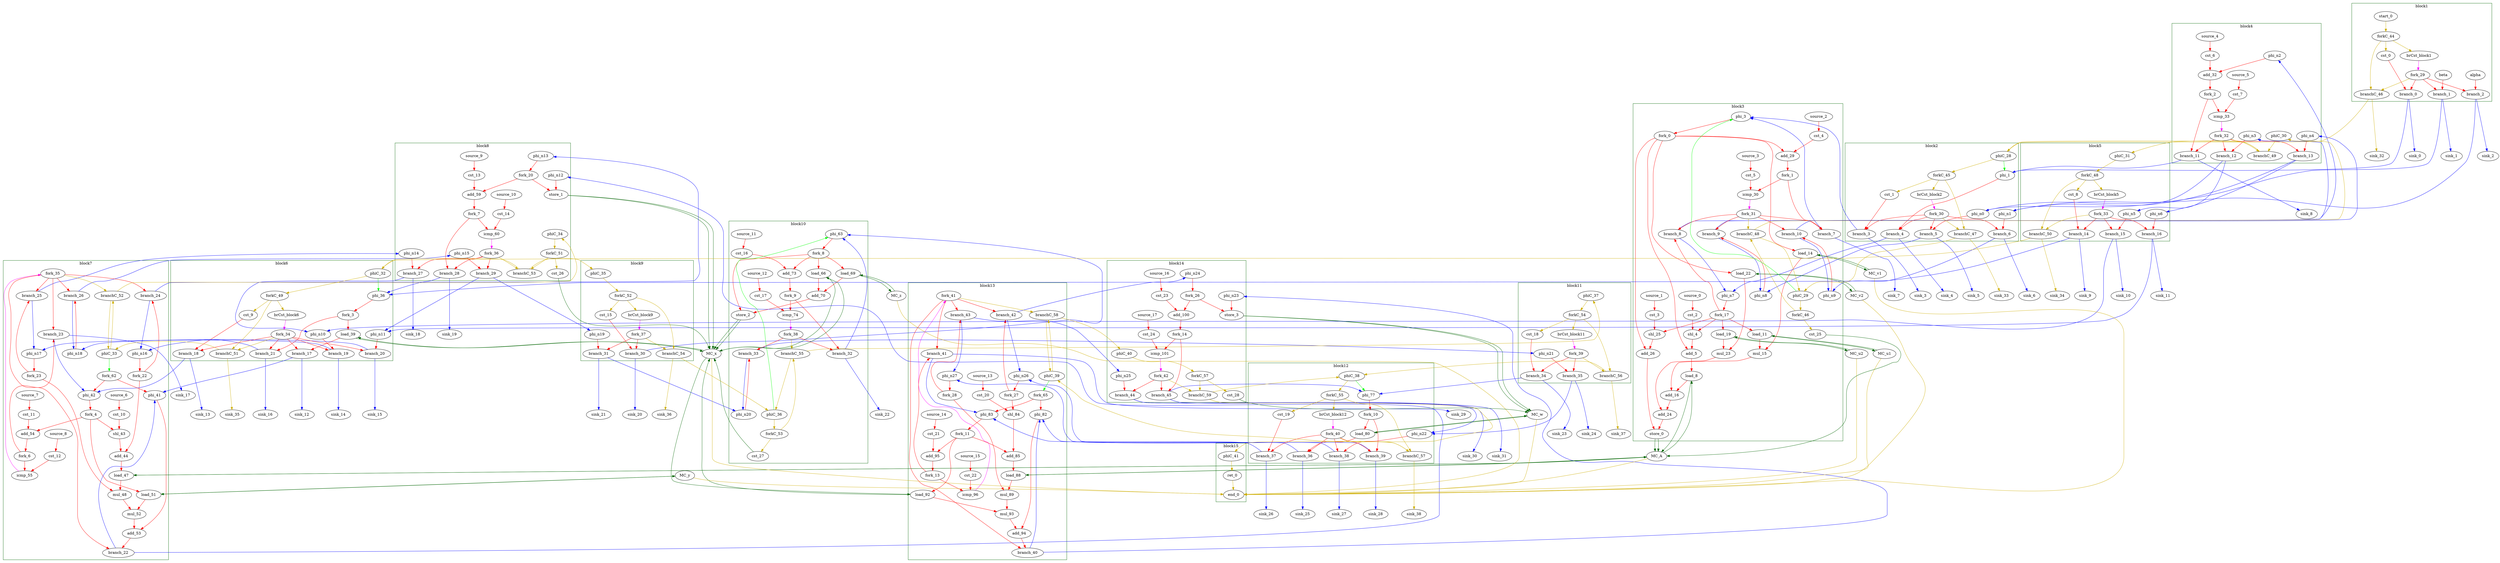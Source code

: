 Digraph G {
	splines=spline;
//DHLS version: 0.1.1" [shape = "none" pos = "20,20!"]
		"alpha" [type = "Entry", bbID= 1, in = "in1:32", out = "out1:32"];
		"beta" [type = "Entry", bbID= 1, in = "in1:32", out = "out1:32"];
		"brCst_block1" [type = "Constant", bbID= 1, in = "in1:1", out = "out1:1", value = "0x1"];
		"cst_0" [type = "Constant", bbID= 1, in = "in1:1", out = "out1:1", value = "0x00000000"];
		"phi_1" [type = "Mux", bbID= 2, in = "in1?:1 in2:6 in3:6 ", out = "out1:6", delay=1.397];
		"brCst_block2" [type = "Constant", bbID= 2, in = "in1:1", out = "out1:1", value = "0x1"];
		"cst_1" [type = "Constant", bbID= 2, in = "in1:1", out = "out1:1", value = "0x00000000"];
		"phi_3" [type = "Mux", bbID= 3, in = "in1?:1 in2:6 in3:6 ", out = "out1:6", delay=1.397];
		"cst_2" [type = "Constant", bbID= 3, in = "in1:3", out = "out1:3", value = "0x00000005"];
		"shl_4" [type = "Operator", bbID= 3, op = "shl_op", in = "in1:11 in2:11 ", out = "out1:11 ", delay=0.000, latency=0, II=1];
		"add_5" [type = "Operator", bbID= 3, op = "add_op", in = "in1:12 in2:12 ", out = "out1:12 ", delay=2.287, latency=0, II=1];
		"load_8" [type = "Operator", bbID= 3, op = "mc_load_op", bbID= 3, portId= 0, in = "in1:32 in2:12 ", out = "out1:32 out2:12 ", delay=1.412, latency=2, II=1];
		"load_11" [type = "Operator", bbID= 3, op = "mc_load_op", bbID= 3, portId= 0, in = "in1:32 in2:6 ", out = "out1:32 out2:6 ", delay=1.412, latency=2, II=1];
		"load_14" [type = "Operator", bbID= 3, op = "mc_load_op", bbID= 3, portId= 0, in = "in1:32 in2:6 ", out = "out1:32 out2:6 ", delay=1.412, latency=2, II=1];
		"mul_15" [type = "Operator", bbID= 3, op = "mul_op", in = "in1:32 in2:32 ", out = "out1:32 ", delay=0.000, latency=4, II=1];
		"add_16" [type = "Operator", bbID= 3, op = "add_op", in = "in1:32 in2:32 ", out = "out1:32 ", delay=2.287, latency=0, II=1];
		"load_19" [type = "Operator", bbID= 3, op = "mc_load_op", bbID= 3, portId= 0, in = "in1:32 in2:6 ", out = "out1:32 out2:6 ", delay=1.412, latency=2, II=1];
		"load_22" [type = "Operator", bbID= 3, op = "mc_load_op", bbID= 3, portId= 0, in = "in1:32 in2:6 ", out = "out1:32 out2:6 ", delay=1.412, latency=2, II=1];
		"mul_23" [type = "Operator", bbID= 3, op = "mul_op", in = "in1:32 in2:32 ", out = "out1:32 ", delay=0.000, latency=4, II=1];
		"add_24" [type = "Operator", bbID= 3, op = "add_op", in = "in1:32 in2:32 ", out = "out1:32 ", delay=2.287, latency=0, II=1];
		"cst_3" [type = "Constant", bbID= 3, in = "in1:3", out = "out1:3", value = "0x00000005"];
		"shl_25" [type = "Operator", bbID= 3, op = "shl_op", in = "in1:11 in2:11 ", out = "out1:11 ", delay=0.000, latency=0, II=1];
		"add_26" [type = "Operator", bbID= 3, op = "add_op", in = "in1:12 in2:12 ", out = "out1:12 ", delay=2.287, latency=0, II=1];
		"store_0" [type = "Operator", bbID= 3, op = "mc_store_op", bbID= 3, portId= 0, in = "in1:32 in2:12 ", out = "out1:32 out2:12 ", delay=0.672, latency=0, II=1];
		"cst_4" [type = "Constant", bbID= 3, in = "in1:1", out = "out1:1", value = "0x00000001"];
		"add_29" [type = "Operator", bbID= 3, op = "add_op", in = "in1:6 in2:6 ", out = "out1:6 ", delay=2.287, latency=0, II=1];
		"cst_5" [type = "Constant", bbID= 3, in = "in1:6", out = "out1:6", value = "0x00000020"];
		"icmp_30" [type = "Operator", bbID= 3, op = "icmp_ult_op", in = "in1:6 in2:6 ", out = "out1:1 ", delay=1.907, latency=0, II=1];
		"cst_6" [type = "Constant", bbID= 4, in = "in1:1", out = "out1:1", value = "0x00000001"];
		"add_32" [type = "Operator", bbID= 4, op = "add_op", in = "in1:6 in2:6 ", out = "out1:6 ", delay=2.287, latency=0, II=1];
		"cst_7" [type = "Constant", bbID= 4, in = "in1:6", out = "out1:6", value = "0x00000020"];
		"icmp_33" [type = "Operator", bbID= 4, op = "icmp_ult_op", in = "in1:6 in2:6 ", out = "out1:1 ", delay=1.907, latency=0, II=1];
		"brCst_block5" [type = "Constant", bbID= 5, in = "in1:1", out = "out1:1", value = "0x1"];
		"cst_8" [type = "Constant", bbID= 5, in = "in1:1", out = "out1:1", value = "0x00000000"];
		"phi_36" [type = "Mux", bbID= 6, in = "in1?:1 in2:6 in3:6 ", out = "out1:6", delay=1.397];
		"load_39" [type = "Operator", bbID= 6, op = "mc_load_op", bbID= 6, portId= 0, in = "in1:32 in2:6 ", out = "out1:32 out2:6 ", delay=1.412, latency=2, II=1];
		"brCst_block6" [type = "Constant", bbID= 6, in = "in1:1", out = "out1:1", value = "0x1"];
		"phi_41" [type = "Mux", bbID= 7, in = "in1?:1 in2:32 in3:32 ", out = "out1:32", delay=1.397];
		"cst_9" [type = "Constant", bbID= 6, in = "in1:1", out = "out1:1", value = "0x00000000"];
		"phi_42" [type = "Mux", bbID= 7, in = "in1?:1 in2:6 in3:6 ", out = "out1:6", delay=1.397];
		"cst_10" [type = "Constant", bbID= 7, in = "in1:3", out = "out1:3", value = "0x00000005"];
		"shl_43" [type = "Operator", bbID= 7, op = "shl_op", in = "in1:11 in2:11 ", out = "out1:11 ", delay=0.000, latency=0, II=1];
		"add_44" [type = "Operator", bbID= 7, op = "add_op", in = "in1:12 in2:12 ", out = "out1:12 ", delay=2.287, latency=0, II=1];
		"load_47" [type = "Operator", bbID= 7, op = "mc_load_op", bbID= 7, portId= 1, in = "in1:32 in2:12 ", out = "out1:32 out2:12 ", delay=1.412, latency=2, II=1];
		"mul_48" [type = "Operator", bbID= 7, op = "mul_op", in = "in1:32 in2:32 ", out = "out1:32 ", delay=0.000, latency=4, II=1];
		"load_51" [type = "Operator", bbID= 7, op = "mc_load_op", bbID= 7, portId= 0, in = "in1:32 in2:6 ", out = "out1:32 out2:6 ", delay=1.412, latency=2, II=1];
		"mul_52" [type = "Operator", bbID= 7, op = "mul_op", in = "in1:32 in2:32 ", out = "out1:32 ", delay=0.000, latency=4, II=1];
		"add_53" [type = "Operator", bbID= 7, op = "add_op", in = "in1:32 in2:32 ", out = "out1:32 ", delay=2.287, latency=0, II=1];
		"cst_11" [type = "Constant", bbID= 7, in = "in1:1", out = "out1:1", value = "0x00000001"];
		"add_54" [type = "Operator", bbID= 7, op = "add_op", in = "in1:6 in2:6 ", out = "out1:6 ", delay=2.287, latency=0, II=1];
		"cst_12" [type = "Constant", bbID= 7, in = "in1:6", out = "out1:6", value = "0x00000020"];
		"icmp_55" [type = "Operator", bbID= 7, op = "icmp_ult_op", in = "in1:6 in2:6 ", out = "out1:1 ", delay=1.907, latency=0, II=1];
		"store_1" [type = "Operator", bbID= 8, op = "mc_store_op", bbID= 8, portId= 0, in = "in1:32 in2:6 ", out = "out1:32 out2:6 ", delay=0.672, latency=0, II=1];
		"cst_13" [type = "Constant", bbID= 8, in = "in1:1", out = "out1:1", value = "0x00000001"];
		"add_59" [type = "Operator", bbID= 8, op = "add_op", in = "in1:6 in2:6 ", out = "out1:6 ", delay=2.287, latency=0, II=1];
		"cst_14" [type = "Constant", bbID= 8, in = "in1:6", out = "out1:6", value = "0x00000020"];
		"icmp_60" [type = "Operator", bbID= 8, op = "icmp_ult_op", in = "in1:6 in2:6 ", out = "out1:1 ", delay=1.907, latency=0, II=1];
		"brCst_block9" [type = "Constant", bbID= 9, in = "in1:1", out = "out1:1", value = "0x1"];
		"cst_15" [type = "Constant", bbID= 9, in = "in1:1", out = "out1:1", value = "0x00000000"];
		"phi_63" [type = "Mux", bbID= 10, in = "in1?:1 in2:6 in3:6 ", out = "out1:6", delay=1.397];
		"load_66" [type = "Operator", bbID= 10, op = "mc_load_op", bbID= 10, portId= 1, in = "in1:32 in2:6 ", out = "out1:32 out2:6 ", delay=1.412, latency=2, II=1];
		"load_69" [type = "Operator", bbID= 10, op = "mc_load_op", bbID= 10, portId= 0, in = "in1:32 in2:6 ", out = "out1:32 out2:6 ", delay=1.412, latency=2, II=1];
		"add_70" [type = "Operator", bbID= 10, op = "add_op", in = "in1:32 in2:32 ", out = "out1:32 ", delay=2.287, latency=0, II=1];
		"store_2" [type = "Operator", bbID= 10, op = "mc_store_op", bbID= 10, portId= 1, in = "in1:32 in2:6 ", out = "out1:32 out2:6 ", delay=0.672, latency=0, II=1];
		"cst_16" [type = "Constant", bbID= 10, in = "in1:1", out = "out1:1", value = "0x00000001"];
		"add_73" [type = "Operator", bbID= 10, op = "add_op", in = "in1:6 in2:6 ", out = "out1:6 ", delay=2.287, latency=0, II=1];
		"cst_17" [type = "Constant", bbID= 10, in = "in1:6", out = "out1:6", value = "0x00000020"];
		"icmp_74" [type = "Operator", bbID= 10, op = "icmp_ult_op", in = "in1:6 in2:6 ", out = "out1:1 ", delay=1.907, latency=0, II=1];
		"brCst_block11" [type = "Constant", bbID= 11, in = "in1:1", out = "out1:1", value = "0x1"];
		"cst_18" [type = "Constant", bbID= 11, in = "in1:1", out = "out1:1", value = "0x00000000"];
		"phi_77" [type = "Mux", bbID= 12, in = "in1?:1 in2:6 in3:6 ", out = "out1:6", delay=1.397];
		"load_80" [type = "Operator", bbID= 12, op = "mc_load_op", bbID= 12, portId= 0, in = "in1:32 in2:6 ", out = "out1:32 out2:6 ", delay=1.412, latency=2, II=1];
		"brCst_block12" [type = "Constant", bbID= 12, in = "in1:1", out = "out1:1", value = "0x1"];
		"phi_82" [type = "Mux", bbID= 13, in = "in1?:1 in2:32 in3:32 ", out = "out1:32", delay=1.397];
		"cst_19" [type = "Constant", bbID= 12, in = "in1:1", out = "out1:1", value = "0x00000000"];
		"phi_83" [type = "Mux", bbID= 13, in = "in1?:1 in2:6 in3:6 ", out = "out1:6", delay=1.397];
		"cst_20" [type = "Constant", bbID= 13, in = "in1:3", out = "out1:3", value = "0x00000005"];
		"shl_84" [type = "Operator", bbID= 13, op = "shl_op", in = "in1:11 in2:11 ", out = "out1:11 ", delay=0.000, latency=0, II=1];
		"add_85" [type = "Operator", bbID= 13, op = "add_op", in = "in1:12 in2:12 ", out = "out1:12 ", delay=2.287, latency=0, II=1];
		"load_88" [type = "Operator", bbID= 13, op = "mc_load_op", bbID= 13, portId= 2, in = "in1:32 in2:12 ", out = "out1:32 out2:12 ", delay=1.412, latency=2, II=1];
		"mul_89" [type = "Operator", bbID= 13, op = "mul_op", in = "in1:32 in2:32 ", out = "out1:32 ", delay=0.000, latency=4, II=1];
		"load_92" [type = "Operator", bbID= 13, op = "mc_load_op", bbID= 13, portId= 2, in = "in1:32 in2:6 ", out = "out1:32 out2:6 ", delay=1.412, latency=2, II=1];
		"mul_93" [type = "Operator", bbID= 13, op = "mul_op", in = "in1:32 in2:32 ", out = "out1:32 ", delay=0.000, latency=4, II=1];
		"add_94" [type = "Operator", bbID= 13, op = "add_op", in = "in1:32 in2:32 ", out = "out1:32 ", delay=2.287, latency=0, II=1];
		"cst_21" [type = "Constant", bbID= 13, in = "in1:1", out = "out1:1", value = "0x00000001"];
		"add_95" [type = "Operator", bbID= 13, op = "add_op", in = "in1:6 in2:6 ", out = "out1:6 ", delay=2.287, latency=0, II=1];
		"cst_22" [type = "Constant", bbID= 13, in = "in1:6", out = "out1:6", value = "0x00000020"];
		"icmp_96" [type = "Operator", bbID= 13, op = "icmp_ult_op", in = "in1:6 in2:6 ", out = "out1:1 ", delay=1.907, latency=0, II=1];
		"store_3" [type = "Operator", bbID= 14, op = "mc_store_op", bbID= 14, portId= 0, in = "in1:32 in2:6 ", out = "out1:32 out2:6 ", delay=0.672, latency=0, II=1];
		"cst_23" [type = "Constant", bbID= 14, in = "in1:1", out = "out1:1", value = "0x00000001"];
		"add_100" [type = "Operator", bbID= 14, op = "add_op", in = "in1:6 in2:6 ", out = "out1:6 ", delay=2.287, latency=0, II=1];
		"cst_24" [type = "Constant", bbID= 14, in = "in1:6", out = "out1:6", value = "0x00000020"];
		"icmp_101" [type = "Operator", bbID= 14, op = "icmp_ult_op", in = "in1:6 in2:6 ", out = "out1:1 ", delay=1.907, latency=0, II=1];
		"ret_0" [type = "Operator", bbID= 15, op = "ret_op", in = "in1:0 ", out = "out1:0 ", delay=0.000, latency=0, II=1];
		"phi_n0" [type = "Merge", bbID= 2, in = "in1:32 in2:32 ", out = "out1:32", delay=1.397];
		"phi_n1" [type = "Merge", bbID= 2, in = "in1:32 in2:32 ", out = "out1:32", delay=1.397];
		"phi_n2" [type = "Merge", bbID= 4, in = "in1:6 ", out = "out1:6", delay=0.000];
		"phi_n3" [type = "Merge", bbID= 4, in = "in1:32 ", out = "out1:32", delay=0.000];
		"phi_n4" [type = "Merge", bbID= 4, in = "in1:32 ", out = "out1:32", delay=0.000];
		"phi_n5" [type = "Merge", bbID= 5, in = "in1:32 ", out = "out1:32", delay=0.000];
		"phi_n6" [type = "Merge", bbID= 5, in = "in1:32 ", out = "out1:32", delay=0.000];
		"phi_n7" [type = "Merge", bbID= 3, in = "in1:6 in2:6 ", out = "out1:6", delay=1.397];
		"phi_n8" [type = "Merge", bbID= 3, in = "in1:32 in2:32 ", out = "out1:32", delay=1.397];
		"phi_n9" [type = "Merge", bbID= 3, in = "in1:32 in2:32 ", out = "out1:32", delay=1.397];
		"phi_n10" [type = "Merge", bbID= 6, in = "in1:32 in2:32 ", out = "out1:32", delay=1.397];
		"phi_n11" [type = "Merge", bbID= 6, in = "in1:32 in2:32 ", out = "out1:32", delay=1.397];
		"phi_n12" [type = "Merge", bbID= 8, in = "in1:32 ", out = "out1:32", delay=0.000];
		"phi_n13" [type = "Merge", bbID= 8, in = "in1:6 ", out = "out1:6", delay=0.000];
		"phi_n14" [type = "Merge", bbID= 8, in = "in1:32 ", out = "out1:32", delay=0.000];
		"phi_n15" [type = "Merge", bbID= 8, in = "in1:32 ", out = "out1:32", delay=0.000];
		"phi_n16" [type = "Merge", bbID= 7, in = "in1:6 in2:6 ", out = "out1:6", delay=1.397];
		"phi_n17" [type = "Merge", bbID= 7, in = "in1:32 in2:32 ", out = "out1:32", delay=1.397];
		"phi_n18" [type = "Merge", bbID= 7, in = "in1:32 in2:32 ", out = "out1:32", delay=1.397];
		"phi_n19" [type = "Merge", bbID= 9, in = "in1:32 ", out = "out1:32", delay=0.000];
		"phi_n20" [type = "Merge", bbID= 10, in = "in1:32 in2:32 ", out = "out1:32", delay=1.397];
		"phi_n21" [type = "Merge", bbID= 11, in = "in1:32 ", out = "out1:32", delay=0.000];
		"phi_n22" [type = "Merge", bbID= 12, in = "in1:32 in2:32 ", out = "out1:32", delay=1.397];
		"phi_n23" [type = "Merge", bbID= 14, in = "in1:32 ", out = "out1:32", delay=0.000];
		"phi_n24" [type = "Merge", bbID= 14, in = "in1:6 ", out = "out1:6", delay=0.000];
		"phi_n25" [type = "Merge", bbID= 14, in = "in1:32 ", out = "out1:32", delay=0.000];
		"phi_n26" [type = "Merge", bbID= 13, in = "in1:6 in2:6 ", out = "out1:6", delay=1.397];
		"phi_n27" [type = "Merge", bbID= 13, in = "in1:32 in2:32 ", out = "out1:32", delay=1.397];
		"fork_0" [type = "Fork", bbID= 3, in = "in1:6", out = "out1:6 out2:6 out3:6 out4:6 out5:6 "];
		"fork_1" [type = "Fork", bbID= 3, in = "in1:6", out = "out1:6 out2:6 "];
		"fork_2" [type = "Fork", bbID= 4, in = "in1:6", out = "out1:6 out2:6 "];
		"fork_3" [type = "Fork", bbID= 6, in = "in1:6", out = "out1:6 out2:6 "];
		"fork_4" [type = "Fork", bbID= 7, in = "in1:6", out = "out1:6 out2:6 out3:6 "];
		"fork_6" [type = "Fork", bbID= 7, in = "in1:6", out = "out1:6 out2:6 "];
		"fork_7" [type = "Fork", bbID= 8, in = "in1:6", out = "out1:6 out2:6 "];
		"fork_8" [type = "Fork", bbID= 10, in = "in1:6", out = "out1:6 out2:6 out3:6 out4:6 "];
		"fork_9" [type = "Fork", bbID= 10, in = "in1:6", out = "out1:6 out2:6 "];
		"fork_10" [type = "Fork", bbID= 12, in = "in1:6", out = "out1:6 out2:6 "];
		"fork_11" [type = "Fork", bbID= 13, in = "in1:6", out = "out1:6 out2:6 out3:6 "];
		"fork_13" [type = "Fork", bbID= 13, in = "in1:6", out = "out1:6 out2:6 "];
		"fork_14" [type = "Fork", bbID= 14, in = "in1:6", out = "out1:6 out2:6 "];
		"fork_17" [type = "Fork", bbID= 3, in = "in1:6", out = "out1:6 out2:6 out3:6 out4:6 out5:6 "];
		"fork_20" [type = "Fork", bbID= 8, in = "in1:6", out = "out1:6 out2:6 "];
		"fork_22" [type = "Fork", bbID= 7, in = "in1:6", out = "out1:6 out2:6 "];
		"fork_23" [type = "Fork", bbID= 7, in = "in1:32", out = "out1:32 out2:32 "];
		"fork_26" [type = "Fork", bbID= 14, in = "in1:6", out = "out1:6 out2:6 "];
		"fork_27" [type = "Fork", bbID= 13, in = "in1:6", out = "out1:6 out2:6 "];
		"fork_28" [type = "Fork", bbID= 13, in = "in1:32", out = "out1:32 out2:32 "];
		"branch_0" [type = "Branch", bbID= 1,  in = "in1:1 in2?:1", out = "out1+:1 out2-:1"];
		"branch_1" [type = "Branch", bbID= 1,  in = "in1:32 in2?:1", out = "out1+:32 out2-:32"];
		"branch_2" [type = "Branch", bbID= 1,  in = "in1:32 in2?:1", out = "out1+:32 out2-:32"];
		"fork_29" [type = "Fork", bbID= 1, in = "in1:1", out = "out1:1 out2:1 out3:1 out4:1 "];
		"branch_3" [type = "Branch", bbID= 2,  in = "in1:1 in2?:1", out = "out1+:1 out2-:1"];
		"branch_4" [type = "Branch", bbID= 2,  in = "in1:6 in2?:1", out = "out1+:6 out2-:6"];
		"branch_5" [type = "Branch", bbID= 2,  in = "in1:32 in2?:1", out = "out1+:32 out2-:32"];
		"branch_6" [type = "Branch", bbID= 2,  in = "in1:32 in2?:1", out = "out1+:32 out2-:32"];
		"fork_30" [type = "Fork", bbID= 2, in = "in1:1", out = "out1:1 out2:1 out3:1 out4:1 out5:1 "];
		"branch_7" [type = "Branch", bbID= 3,  in = "in1:6 in2?:1", out = "out1+:6 out2-:6"];
		"branch_8" [type = "Branch", bbID= 3,  in = "in1:6 in2?:1", out = "out1+:6 out2-:6"];
		"branch_9" [type = "Branch", bbID= 3,  in = "in1:32 in2?:1", out = "out1+:32 out2-:32"];
		"branch_10" [type = "Branch", bbID= 3,  in = "in1:32 in2?:1", out = "out1+:32 out2-:32"];
		"fork_31" [type = "Fork", bbID= 3, in = "in1:1", out = "out1:1 out2:1 out3:1 out4:1 out5:1 "];
		"branch_11" [type = "Branch", bbID= 4,  in = "in1:6 in2?:1", out = "out1+:6 out2-:6"];
		"branch_12" [type = "Branch", bbID= 4,  in = "in1:32 in2?:1", out = "out1+:32 out2-:32"];
		"branch_13" [type = "Branch", bbID= 4,  in = "in1:32 in2?:1", out = "out1+:32 out2-:32"];
		"fork_32" [type = "Fork", bbID= 4, in = "in1:1", out = "out1:1 out2:1 out3:1 out4:1 "];
		"branch_14" [type = "Branch", bbID= 5,  in = "in1:1 in2?:1", out = "out1+:1 out2-:1"];
		"branch_15" [type = "Branch", bbID= 5,  in = "in1:32 in2?:1", out = "out1+:32 out2-:32"];
		"branch_16" [type = "Branch", bbID= 5,  in = "in1:32 in2?:1", out = "out1+:32 out2-:32"];
		"fork_33" [type = "Fork", bbID= 5, in = "in1:1", out = "out1:1 out2:1 out3:1 out4:1 "];
		"branch_17" [type = "Branch", bbID= 6,  in = "in1:32 in2?:1", out = "out1+:32 out2-:32"];
		"branch_18" [type = "Branch", bbID= 6,  in = "in1:1 in2?:1", out = "out1+:1 out2-:1"];
		"branch_19" [type = "Branch", bbID= 6,  in = "in1:32 in2?:1", out = "out1+:32 out2-:32"];
		"branch_20" [type = "Branch", bbID= 6,  in = "in1:32 in2?:1", out = "out1+:32 out2-:32"];
		"branch_21" [type = "Branch", bbID= 6,  in = "in1:6 in2?:1", out = "out1+:6 out2-:6"];
		"fork_34" [type = "Fork", bbID= 6, in = "in1:1", out = "out1:1 out2:1 out3:1 out4:1 out5:1 out6:1 "];
		"branch_22" [type = "Branch", bbID= 7,  in = "in1:32 in2?:1", out = "out1+:32 out2-:32"];
		"branch_23" [type = "Branch", bbID= 7,  in = "in1:6 in2?:1", out = "out1+:6 out2-:6"];
		"branch_24" [type = "Branch", bbID= 7,  in = "in1:6 in2?:1", out = "out1+:6 out2-:6"];
		"branch_25" [type = "Branch", bbID= 7,  in = "in1:32 in2?:1", out = "out1+:32 out2-:32"];
		"branch_26" [type = "Branch", bbID= 7,  in = "in1:32 in2?:1", out = "out1+:32 out2-:32"];
		"fork_35" [type = "Fork", bbID= 7, in = "in1:1", out = "out1:1 out2:1 out3:1 out4:1 out5:1 out6:1 "];
		"branch_27" [type = "Branch", bbID= 8,  in = "in1:32 in2?:1", out = "out1+:32 out2-:32"];
		"branch_28" [type = "Branch", bbID= 8,  in = "in1:6 in2?:1", out = "out1+:6 out2-:6"];
		"branch_29" [type = "Branch", bbID= 8,  in = "in1:32 in2?:1", out = "out1+:32 out2-:32"];
		"fork_36" [type = "Fork", bbID= 8, in = "in1:1", out = "out1:1 out2:1 out3:1 out4:1 "];
		"branch_30" [type = "Branch", bbID= 9,  in = "in1:1 in2?:1", out = "out1+:1 out2-:1"];
		"branch_31" [type = "Branch", bbID= 9,  in = "in1:32 in2?:1", out = "out1+:32 out2-:32"];
		"fork_37" [type = "Fork", bbID= 9, in = "in1:1", out = "out1:1 out2:1 out3:1 "];
		"branch_32" [type = "Branch", bbID= 10,  in = "in1:6 in2?:1", out = "out1+:6 out2-:6"];
		"branch_33" [type = "Branch", bbID= 10,  in = "in1:32 in2?:1", out = "out1+:32 out2-:32"];
		"fork_38" [type = "Fork", bbID= 10, in = "in1:1", out = "out1:1 out2:1 out3:1 "];
		"branch_34" [type = "Branch", bbID= 11,  in = "in1:1 in2?:1", out = "out1+:1 out2-:1"];
		"branch_35" [type = "Branch", bbID= 11,  in = "in1:32 in2?:1", out = "out1+:32 out2-:32"];
		"fork_39" [type = "Fork", bbID= 11, in = "in1:1", out = "out1:1 out2:1 out3:1 "];
		"branch_36" [type = "Branch", bbID= 12,  in = "in1:32 in2?:1", out = "out1+:32 out2-:32"];
		"branch_37" [type = "Branch", bbID= 12,  in = "in1:1 in2?:1", out = "out1+:1 out2-:1"];
		"branch_38" [type = "Branch", bbID= 12,  in = "in1:32 in2?:1", out = "out1+:32 out2-:32"];
		"branch_39" [type = "Branch", bbID= 12,  in = "in1:6 in2?:1", out = "out1+:6 out2-:6"];
		"fork_40" [type = "Fork", bbID= 12, in = "in1:1", out = "out1:1 out2:1 out3:1 out4:1 out5:1 "];
		"branch_40" [type = "Branch", bbID= 13,  in = "in1:32 in2?:1", out = "out1+:32 out2-:32"];
		"branch_41" [type = "Branch", bbID= 13,  in = "in1:6 in2?:1", out = "out1+:6 out2-:6"];
		"branch_42" [type = "Branch", bbID= 13,  in = "in1:6 in2?:1", out = "out1+:6 out2-:6"];
		"branch_43" [type = "Branch", bbID= 13,  in = "in1:32 in2?:1", out = "out1+:32 out2-:32"];
		"fork_41" [type = "Fork", bbID= 13, in = "in1:1", out = "out1:1 out2:1 out3:1 out4:1 out5:1 "];
		"branch_44" [type = "Branch", bbID= 14,  in = "in1:32 in2?:1", out = "out1+:32 out2-:32"];
		"branch_45" [type = "Branch", bbID= 14,  in = "in1:6 in2?:1", out = "out1+:6 out2-:6"];
		"fork_42" [type = "Fork", bbID= 14, in = "in1:1", out = "out1:1 out2:1 out3:1 "];
		"MC_A" [type = "MC", bbID= 0, in = "in1:32*c0 in2:12*l0a in3:12*s0a in4:32*s0d in5:12*l1a in6:12*l2a ", out = "out1:32*l0d out2:32*l1d out3:32*l2d out4:0*e ", memory = "A", bbcount = 1, ldcount = 3, stcount = 1];
		"MC_u1" [type = "MC", bbID= 0, in = "in1:6*l0a ", out = "out1:32*l0d out2:0*e ", memory = "u1", bbcount = 0, ldcount = 1, stcount = 0];
		"MC_v1" [type = "MC", bbID= 0, in = "in1:6*l0a ", out = "out1:32*l0d out2:0*e ", memory = "v1", bbcount = 0, ldcount = 1, stcount = 0];
		"MC_u2" [type = "MC", bbID= 0, in = "in1:6*l0a ", out = "out1:32*l0d out2:0*e ", memory = "u2", bbcount = 0, ldcount = 1, stcount = 0];
		"MC_v2" [type = "MC", bbID= 0, in = "in1:6*l0a ", out = "out1:32*l0d out2:0*e ", memory = "v2", bbcount = 0, ldcount = 1, stcount = 0];
		"cst_25" [type = "Constant", bbID= 3, in = "in1:1", out = "out1:1", value = "0x00000001"];
		"MC_x" [type = "MC", bbID= 0, in = "in1:32*c0 in2:32*c1 in3:6*l0a in4:6*s0a in5:32*s0d in6:6*l1a in7:6*s1a in8:32*s1d in9:6*l2a ", out = "out1:32*l0d out2:32*l1d out3:32*l2d out4:0*e ", memory = "x", bbcount = 2, ldcount = 3, stcount = 2];
		"MC_y" [type = "MC", bbID= 0, in = "in1:6*l0a ", out = "out1:32*l0d out2:0*e ", memory = "y", bbcount = 0, ldcount = 1, stcount = 0];
		"cst_26" [type = "Constant", bbID= 8, in = "in1:1", out = "out1:1", value = "0x00000001"];
		"MC_z" [type = "MC", bbID= 0, in = "in1:6*l0a ", out = "out1:32*l0d out2:0*e ", memory = "z", bbcount = 0, ldcount = 1, stcount = 0];
		"cst_27" [type = "Constant", bbID= 10, in = "in1:1", out = "out1:1", value = "0x00000001"];
		"MC_w" [type = "MC", bbID= 0, in = "in1:32*c0 in2:6*l0a in3:6*s0a in4:32*s0d ", out = "out1:32*l0d out2:0*e ", memory = "w", bbcount = 1, ldcount = 1, stcount = 1];
		"cst_28" [type = "Constant", bbID= 14, in = "in1:1", out = "out1:1", value = "0x00000001"];
		"end_0" [type = "Exit", bbID= 0, in = "in1:0*e in2:0*e in3:0*e in4:0*e in5:0*e in6:0*e in7:0*e in8:0*e in9:0*e in10:0 ", out = "out1:0"];
		"start_0" [type = "Entry", control= "true", bbID= 1, in = "in1:0", out = "out1:0"];
		"forkC_44" [type = "Fork", bbID= 1, in = "in1:0", out = "out1:0 out2:0 out3:0 "];
		"branchC_46" [type = "Branch", bbID= 1,  in = "in1:0 in2?:1", out = "out1+:0 out2-:0"];
		"phiC_28" [type = "CntrlMerge", bbID= 2, in = "in1:0 in2:0 ", out = "out1:0 out2?:1", delay=0.000];
		"forkC_45" [type = "Fork", bbID= 2, in = "in1:0", out = "out1:0 out2:0 out3:0 "];
		"branchC_47" [type = "Branch", bbID= 2,  in = "in1:0 in2?:1", out = "out1+:0 out2-:0"];
		"phiC_29" [type = "CntrlMerge", bbID= 3, in = "in1:0 in2:0 ", out = "out1:0 out2?:1", delay=0.000];
		"forkC_46" [type = "Fork", bbID= 3, in = "in1:0", out = "out1:0 out2:0 "];
		"branchC_48" [type = "Branch", bbID= 3,  in = "in1:0 in2?:1", out = "out1+:0 out2-:0"];
		"phiC_30" [type = "Merge", bbID= 4, in = "in1:0 ", out = "out1:0", delay=0.000];
		"branchC_49" [type = "Branch", bbID= 4,  in = "in1:0 in2?:1", out = "out1+:0 out2-:0"];
		"phiC_31" [type = "Merge", bbID= 5, in = "in1:0 ", out = "out1:0", delay=0.000];
		"forkC_48" [type = "Fork", bbID= 5, in = "in1:0", out = "out1:0 out2:0 out3:0 "];
		"branchC_50" [type = "Branch", bbID= 5,  in = "in1:0 in2?:1", out = "out1+:0 out2-:0"];
		"phiC_32" [type = "CntrlMerge", bbID= 6, in = "in1:0 in2:0 ", out = "out1:0 out2?:1", delay=0.000];
		"forkC_49" [type = "Fork", bbID= 6, in = "in1:0", out = "out1:0 out2:0 out3:0 "];
		"branchC_51" [type = "Branch", bbID= 6,  in = "in1:0 in2?:1", out = "out1+:0 out2-:0"];
		"phiC_33" [type = "CntrlMerge", bbID= 7, in = "in1:0 in2:0 ", out = "out1:0 out2?:1", delay=0.000];
		"branchC_52" [type = "Branch", bbID= 7,  in = "in1:0 in2?:1", out = "out1+:0 out2-:0"];
		"phiC_34" [type = "Merge", bbID= 8, in = "in1:0 ", out = "out1:0", delay=0.000];
		"forkC_51" [type = "Fork", bbID= 8, in = "in1:0", out = "out1:0 out2:0 "];
		"branchC_53" [type = "Branch", bbID= 8,  in = "in1:0 in2?:1", out = "out1+:0 out2-:0"];
		"phiC_35" [type = "Merge", bbID= 9, in = "in1:0 ", out = "out1:0", delay=0.000];
		"forkC_52" [type = "Fork", bbID= 9, in = "in1:0", out = "out1:0 out2:0 out3:0 "];
		"branchC_54" [type = "Branch", bbID= 9,  in = "in1:0 in2?:1", out = "out1+:0 out2-:0"];
		"phiC_36" [type = "CntrlMerge", bbID= 10, in = "in1:0 in2:0 ", out = "out1:0 out2?:1", delay=0.000];
		"forkC_53" [type = "Fork", bbID= 10, in = "in1:0", out = "out1:0 out2:0 "];
		"branchC_55" [type = "Branch", bbID= 10,  in = "in1:0 in2?:1", out = "out1+:0 out2-:0"];
		"phiC_37" [type = "Merge", bbID= 11, in = "in1:0 ", out = "out1:0", delay=0.000];
		"forkC_54" [type = "Fork", bbID= 11, in = "in1:0", out = "out1:0 out2:0 out3:0 "];
		"branchC_56" [type = "Branch", bbID= 11,  in = "in1:0 in2?:1", out = "out1+:0 out2-:0"];
		"phiC_38" [type = "CntrlMerge", bbID= 12, in = "in1:0 in2:0 ", out = "out1:0 out2?:1", delay=0.000];
		"forkC_55" [type = "Fork", bbID= 12, in = "in1:0", out = "out1:0 out2:0 out3:0 "];
		"branchC_57" [type = "Branch", bbID= 12,  in = "in1:0 in2?:1", out = "out1+:0 out2-:0"];
		"phiC_39" [type = "CntrlMerge", bbID= 13, in = "in1:0 in2:0 ", out = "out1:0 out2?:1", delay=0.000];
		"branchC_58" [type = "Branch", bbID= 13,  in = "in1:0 in2?:1", out = "out1+:0 out2-:0"];
		"phiC_40" [type = "Merge", bbID= 14, in = "in1:0 ", out = "out1:0", delay=0.000];
		"forkC_57" [type = "Fork", bbID= 14, in = "in1:0", out = "out1:0 out2:0 "];
		"branchC_59" [type = "Branch", bbID= 14,  in = "in1:0 in2?:1", out = "out1+:0 out2-:0"];
		"phiC_41" [type = "Merge", bbID= 15, in = "in1:0 ", out = "out1:0", delay=0.000];
		"sink_0" [type = "Sink", bbID= 0, in = "in1:1"];
		"sink_1" [type = "Sink", bbID= 0, in = "in1:32"];
		"sink_2" [type = "Sink", bbID= 0, in = "in1:32"];
		"sink_3" [type = "Sink", bbID= 0, in = "in1:1"];
		"sink_4" [type = "Sink", bbID= 0, in = "in1:6"];
		"sink_5" [type = "Sink", bbID= 0, in = "in1:32"];
		"sink_6" [type = "Sink", bbID= 0, in = "in1:32"];
		"sink_7" [type = "Sink", bbID= 0, in = "in1:6"];
		"sink_8" [type = "Sink", bbID= 0, in = "in1:6"];
		"sink_9" [type = "Sink", bbID= 0, in = "in1:1"];
		"sink_10" [type = "Sink", bbID= 0, in = "in1:32"];
		"sink_11" [type = "Sink", bbID= 0, in = "in1:32"];
		"sink_12" [type = "Sink", bbID= 0, in = "in1:32"];
		"sink_13" [type = "Sink", bbID= 0, in = "in1:1"];
		"sink_14" [type = "Sink", bbID= 0, in = "in1:32"];
		"sink_15" [type = "Sink", bbID= 0, in = "in1:32"];
		"sink_16" [type = "Sink", bbID= 0, in = "in1:6"];
		"sink_17" [type = "Sink", bbID= 0, in = "in1:6"];
		"sink_18" [type = "Sink", bbID= 0, in = "in1:32"];
		"sink_19" [type = "Sink", bbID= 0, in = "in1:6"];
		"sink_20" [type = "Sink", bbID= 0, in = "in1:1"];
		"sink_21" [type = "Sink", bbID= 0, in = "in1:32"];
		"sink_22" [type = "Sink", bbID= 0, in = "in1:6"];
		"sink_23" [type = "Sink", bbID= 0, in = "in1:1"];
		"sink_24" [type = "Sink", bbID= 0, in = "in1:32"];
		"sink_25" [type = "Sink", bbID= 0, in = "in1:32"];
		"sink_26" [type = "Sink", bbID= 0, in = "in1:1"];
		"sink_27" [type = "Sink", bbID= 0, in = "in1:32"];
		"sink_28" [type = "Sink", bbID= 0, in = "in1:6"];
		"sink_29" [type = "Sink", bbID= 0, in = "in1:6"];
		"sink_30" [type = "Sink", bbID= 0, in = "in1:32"];
		"sink_31" [type = "Sink", bbID= 0, in = "in1:6"];
		"sink_32" [type = "Sink", bbID= 0, in = "in1:0"];
		"sink_33" [type = "Sink", bbID= 0, in = "in1:0"];
		"sink_34" [type = "Sink", bbID= 0, in = "in1:0"];
		"sink_35" [type = "Sink", bbID= 0, in = "in1:0"];
		"sink_36" [type = "Sink", bbID= 0, in = "in1:0"];
		"sink_37" [type = "Sink", bbID= 0, in = "in1:0"];
		"sink_38" [type = "Sink", bbID= 0, in = "in1:0"];
		"source_0" [type = "Source", bbID= 3, out = "out1:3"];
		"source_1" [type = "Source", bbID= 3, out = "out1:3"];
		"source_2" [type = "Source", bbID= 3, out = "out1:1"];
		"source_3" [type = "Source", bbID= 3, out = "out1:6"];
		"source_4" [type = "Source", bbID= 4, out = "out1:1"];
		"source_5" [type = "Source", bbID= 4, out = "out1:6"];
		"source_6" [type = "Source", bbID= 7, out = "out1:3"];
		"source_7" [type = "Source", bbID= 7, out = "out1:1"];
		"source_8" [type = "Source", bbID= 7, out = "out1:6"];
		"source_9" [type = "Source", bbID= 8, out = "out1:1"];
		"source_10" [type = "Source", bbID= 8, out = "out1:6"];
		"source_11" [type = "Source", bbID= 10, out = "out1:1"];
		"source_12" [type = "Source", bbID= 10, out = "out1:6"];
		"source_13" [type = "Source", bbID= 13, out = "out1:3"];
		"source_14" [type = "Source", bbID= 13, out = "out1:1"];
		"source_15" [type = "Source", bbID= 13, out = "out1:6"];
		"source_16" [type = "Source", bbID= 14, out = "out1:1"];
		"source_17" [type = "Source", bbID= 14, out = "out1:6"];
		"fork_62" [type = "Fork", bbID= 7, in = "in1:1", out = "out1:1 out2:1 "];
		"fork_65" [type = "Fork", bbID= 13, in = "in1:1", out = "out1:1 out2:1 "];
		"load_8" -> "MC_A" [color = "darkgreen", mem_address = "true", from = "out2", to = "in2"];
		"MC_A" -> "load_8" [color = "darkgreen", mem_address = "false", from = "out1", to = "in1"];
		"load_11" -> "MC_u1" [color = "darkgreen", mem_address = "true", from = "out2", to = "in1"];
		"MC_u1" -> "load_11" [color = "darkgreen", mem_address = "false", from = "out1", to = "in1"];
		"load_14" -> "MC_v1" [color = "darkgreen", mem_address = "true", from = "out2", to = "in1"];
		"MC_v1" -> "load_14" [color = "darkgreen", mem_address = "false", from = "out1", to = "in1"];
		"load_19" -> "MC_u2" [color = "darkgreen", mem_address = "true", from = "out2", to = "in1"];
		"MC_u2" -> "load_19" [color = "darkgreen", mem_address = "false", from = "out1", to = "in1"];
		"load_22" -> "MC_v2" [color = "darkgreen", mem_address = "true", from = "out2", to = "in1"];
		"MC_v2" -> "load_22" [color = "darkgreen", mem_address = "false", from = "out1", to = "in1"];
		"store_0" -> "MC_A" [color = "darkgreen", mem_address = "true", from = "out2", to = "in3"];
		"store_0" -> "MC_A" [color = "darkgreen", mem_address = "false", from = "out1", to = "in4"];
		"load_39" -> "MC_x" [color = "darkgreen", mem_address = "true", from = "out2", to = "in3"];
		"MC_x" -> "load_39" [color = "darkgreen", mem_address = "false", from = "out1", to = "in1"];
		"load_47" -> "MC_A" [color = "darkgreen", mem_address = "true", from = "out2", to = "in5"];
		"MC_A" -> "load_47" [color = "darkgreen", mem_address = "false", from = "out2", to = "in1"];
		"load_51" -> "MC_y" [color = "darkgreen", mem_address = "true", from = "out2", to = "in1"];
		"MC_y" -> "load_51" [color = "darkgreen", mem_address = "false", from = "out1", to = "in1"];
		"store_1" -> "MC_x" [color = "darkgreen", mem_address = "true", from = "out2", to = "in4"];
		"store_1" -> "MC_x" [color = "darkgreen", mem_address = "false", from = "out1", to = "in5"];
		"load_66" -> "MC_x" [color = "darkgreen", mem_address = "true", from = "out2", to = "in6"];
		"MC_x" -> "load_66" [color = "darkgreen", mem_address = "false", from = "out2", to = "in1"];
		"load_69" -> "MC_z" [color = "darkgreen", mem_address = "true", from = "out2", to = "in1"];
		"MC_z" -> "load_69" [color = "darkgreen", mem_address = "false", from = "out1", to = "in1"];
		"store_2" -> "MC_x" [color = "darkgreen", mem_address = "true", from = "out2", to = "in7"];
		"store_2" -> "MC_x" [color = "darkgreen", mem_address = "false", from = "out1", to = "in8"];
		"load_80" -> "MC_w" [color = "darkgreen", mem_address = "true", from = "out2", to = "in2"];
		"MC_w" -> "load_80" [color = "darkgreen", mem_address = "false", from = "out1", to = "in1"];
		"load_88" -> "MC_A" [color = "darkgreen", mem_address = "true", from = "out2", to = "in6"];
		"MC_A" -> "load_88" [color = "darkgreen", mem_address = "false", from = "out3", to = "in1"];
		"load_92" -> "MC_x" [color = "darkgreen", mem_address = "true", from = "out2", to = "in9"];
		"MC_x" -> "load_92" [color = "darkgreen", mem_address = "false", from = "out3", to = "in1"];
		"store_3" -> "MC_w" [color = "darkgreen", mem_address = "true", from = "out2", to = "in3"];
		"store_3" -> "MC_w" [color = "darkgreen", mem_address = "false", from = "out1", to = "in4"];
		"cst_25" -> "MC_A" [color = "darkgreen", from = "out1", to = "in1"];
		"MC_A" -> "end_0" [color = "gold3", from = "out4", to = "in1"];
		"MC_u1" -> "end_0" [color = "gold3", from = "out2", to = "in2"];
		"MC_v1" -> "end_0" [color = "gold3", from = "out2", to = "in3"];
		"MC_u2" -> "end_0" [color = "gold3", from = "out2", to = "in4"];
		"MC_v2" -> "end_0" [color = "gold3", from = "out2", to = "in5"];
		"cst_26" -> "MC_x" [color = "darkgreen", from = "out1", to = "in1"];
		"cst_27" -> "MC_x" [color = "darkgreen", from = "out1", to = "in2"];
		"MC_x" -> "end_0" [color = "gold3", from = "out4", to = "in6"];
		"MC_y" -> "end_0" [color = "gold3", from = "out2", to = "in7"];
		"MC_z" -> "end_0" [color = "gold3", from = "out2", to = "in8"];
		"cst_28" -> "MC_w" [color = "darkgreen", from = "out1", to = "in1"];
		"MC_w" -> "end_0" [color = "gold3", from = "out2", to = "in9"];
	subgraph cluster_0 {
	color = "darkgreen";
		label = "block1";
		"alpha" -> "branch_2" [color = "red", from = "out1", to = "in1"];
		"beta" -> "branch_1" [color = "red", from = "out1", to = "in1"];
		"brCst_block1" -> "fork_29" [color = "magenta", from = "out1", to = "in1"];
		"cst_0" -> "branch_0" [color = "red", from = "out1", to = "in1"];
		"fork_29" -> "branch_2" [color = "red", from = "out1", to = "in2"];
		"fork_29" -> "branch_1" [color = "red", from = "out2", to = "in2"];
		"fork_29" -> "branch_0" [color = "red", from = "out3", to = "in2"];
		"fork_29" -> "branchC_46" [color = "gold3", from = "out4", to = "in2"];
		"start_0" -> "forkC_44" [color = "gold3", from = "out1", to = "in1"];
		"forkC_44" -> "cst_0" [color = "gold3", from = "out1", to = "in1"];
		"forkC_44" -> "branchC_46" [color = "gold3", from = "out2", to = "in1"];
		"forkC_44" -> "brCst_block1" [color = "gold3", from = "out3", to = "in1"];
	}
		"branch_0" -> "phi_1" [color = "blue", minlen = 3, from = "out1", to = "in2"];
		"branch_0" -> "sink_0" [color = "blue", minlen = 3, from = "out2", to = "in1"];
		"branch_1" -> "phi_n0" [color = "blue", minlen = 3, from = "out1", to = "in1"];
		"branch_1" -> "sink_1" [color = "blue", minlen = 3, from = "out2", to = "in1"];
		"branch_2" -> "phi_n1" [color = "blue", minlen = 3, from = "out1", to = "in1"];
		"branch_2" -> "sink_2" [color = "blue", minlen = 3, from = "out2", to = "in1"];
		"branchC_46" -> "phiC_28" [color = "gold3", minlen = 3, from = "out1", to = "in1"];
		"branchC_46" -> "sink_32" [color = "gold3", minlen = 3, from = "out2", to = "in1"];
	subgraph cluster_1 {
	color = "darkgreen";
		label = "block2";
		"phi_1" -> "branch_4" [color = "red", from = "out1", to = "in1"];
		"brCst_block2" -> "fork_30" [color = "magenta", from = "out1", to = "in1"];
		"cst_1" -> "branch_3" [color = "red", from = "out1", to = "in1"];
		"phi_n0" -> "branch_5" [color = "red", from = "out1", to = "in1"];
		"phi_n1" -> "branch_6" [color = "red", from = "out1", to = "in1"];
		"fork_30" -> "branch_6" [color = "red", from = "out1", to = "in2"];
		"fork_30" -> "branch_5" [color = "red", from = "out2", to = "in2"];
		"fork_30" -> "branch_4" [color = "red", from = "out3", to = "in2"];
		"fork_30" -> "branch_3" [color = "red", from = "out4", to = "in2"];
		"fork_30" -> "branchC_47" [color = "gold3", from = "out5", to = "in2"];
		"phiC_28" -> "phi_1" [color = "green", from = "out2", to = "in1"];
		"phiC_28" -> "forkC_45" [color = "gold3", from = "out1", to = "in1"];
		"forkC_45" -> "cst_1" [color = "gold3", from = "out1", to = "in1"];
		"forkC_45" -> "branchC_47" [color = "gold3", from = "out2", to = "in1"];
		"forkC_45" -> "brCst_block2" [color = "gold3", from = "out3", to = "in1"];
	}
		"branch_3" -> "phi_3" [color = "blue", minlen = 3, from = "out1", to = "in2"];
		"branch_3" -> "sink_3" [color = "blue", minlen = 3, from = "out2", to = "in1"];
		"branch_4" -> "phi_n7" [color = "blue", minlen = 3, from = "out1", to = "in1"];
		"branch_4" -> "sink_4" [color = "blue", minlen = 3, from = "out2", to = "in1"];
		"branch_5" -> "phi_n8" [color = "blue", minlen = 3, from = "out1", to = "in1"];
		"branch_5" -> "sink_5" [color = "blue", minlen = 3, from = "out2", to = "in1"];
		"branch_6" -> "phi_n9" [color = "blue", minlen = 3, from = "out1", to = "in1"];
		"branch_6" -> "sink_6" [color = "blue", minlen = 3, from = "out2", to = "in1"];
		"branchC_47" -> "phiC_29" [color = "gold3", minlen = 3, from = "out1", to = "in1"];
		"branchC_47" -> "sink_33" [color = "gold3", minlen = 3, from = "out2", to = "in1"];
	subgraph cluster_2 {
	color = "darkgreen";
		label = "block3";
		"phi_3" -> "fork_0" [color = "red", from = "out1", to = "in1"];
		"cst_2" -> "shl_4" [color = "red", from = "out1", to = "in2"];
		"shl_4" -> "add_5" [color = "red", from = "out1", to = "in1"];
		"add_5" -> "load_8" [color = "red", from = "out1", to = "in2"];
		"load_8" -> "add_16" [color = "red", from = "out1", to = "in1"];
		"load_11" -> "mul_15" [color = "red", from = "out1", to = "in1"];
		"load_14" -> "mul_15" [color = "red", from = "out1", to = "in2"];
		"mul_15" -> "add_16" [color = "red", from = "out1", to = "in2"];
		"add_16" -> "add_24" [color = "red", from = "out1", to = "in1"];
		"load_19" -> "mul_23" [color = "red", from = "out1", to = "in1"];
		"load_22" -> "mul_23" [color = "red", from = "out1", to = "in2"];
		"mul_23" -> "add_24" [color = "red", from = "out1", to = "in2"];
		"add_24" -> "store_0" [color = "red", from = "out1", to = "in1"];
		"cst_3" -> "shl_25" [color = "red", from = "out1", to = "in2"];
		"shl_25" -> "add_26" [color = "red", from = "out1", to = "in1"];
		"add_26" -> "store_0" [color = "red", from = "out1", to = "in2"];
		"cst_4" -> "add_29" [color = "red", from = "out1", to = "in2"];
		"add_29" -> "fork_1" [color = "red", from = "out1", to = "in1"];
		"cst_5" -> "icmp_30" [color = "red", from = "out1", to = "in2"];
		"icmp_30" -> "fork_31" [color = "magenta", from = "out1", to = "in1"];
		"phi_n7" -> "fork_17" [color = "red", from = "out1", to = "in1"];
		"phi_n8" -> "branch_9" [color = "red", from = "out1", to = "in1"];
		"phi_n9" -> "branch_10" [color = "red", from = "out1", to = "in1"];
		"fork_0" -> "add_5" [color = "red", from = "out1", to = "in2"];
		"fork_0" -> "add_26" [color = "red", from = "out2", to = "in2"];
		"fork_0" -> "add_29" [color = "red", from = "out3", to = "in1"];
		"fork_0" -> "load_14" [color = "red", from = "out4", to = "in2"];
		"fork_0" -> "load_22" [color = "red", from = "out5", to = "in2"];
		"fork_1" -> "icmp_30" [color = "red", from = "out1", to = "in1"];
		"fork_1" -> "branch_7" [color = "red", from = "out2", to = "in1"];
		"fork_17" -> "shl_4" [color = "red", from = "out1", to = "in1"];
		"fork_17" -> "load_11" [color = "red", from = "out2", to = "in2"];
		"fork_17" -> "load_19" [color = "red", from = "out3", to = "in2"];
		"fork_17" -> "shl_25" [color = "red", from = "out4", to = "in1"];
		"fork_17" -> "branch_8" [color = "red", from = "out5", to = "in1"];
		"fork_31" -> "branch_10" [color = "red", from = "out1", to = "in2"];
		"fork_31" -> "branch_9" [color = "red", from = "out2", to = "in2"];
		"fork_31" -> "branch_8" [color = "red", from = "out3", to = "in2"];
		"fork_31" -> "branch_7" [color = "red", from = "out4", to = "in2"];
		"fork_31" -> "branchC_48" [color = "gold3", from = "out5", to = "in2"];
		"phiC_29" -> "phi_3" [color = "green", from = "out2", to = "in1"];
		"phiC_29" -> "forkC_46" [color = "gold3", from = "out1", to = "in1"];
		"forkC_46" -> "cst_25" [color = "gold3", from = "out1", to = "in1"];
		"forkC_46" -> "branchC_48" [color = "gold3", from = "out2", to = "in1"];
		"source_0" -> "cst_2" [color = "red", from = "out1", to = "in1"];
		"source_1" -> "cst_3" [color = "red", from = "out1", to = "in1"];
		"source_2" -> "cst_4" [color = "red", from = "out1", to = "in1"];
		"source_3" -> "cst_5" [color = "red", from = "out1", to = "in1"];
	}
		"branch_7" -> "phi_3" [color = "blue", minlen = 3, from = "out1", to = "in3"];
		"branch_7" -> "sink_7" [color = "blue", minlen = 3, from = "out2", to = "in1"];
		"branch_8" -> "phi_n7" [color = "blue", minlen = 3, from = "out1", to = "in2"];
		"branch_8" -> "phi_n2" [color = "blue", minlen = 3, from = "out2", to = "in1"];
		"branch_9" -> "phi_n8" [color = "blue", minlen = 3, from = "out1", to = "in2"];
		"branch_9" -> "phi_n3" [color = "blue", minlen = 3, from = "out2", to = "in1"];
		"branch_10" -> "phi_n9" [color = "blue", minlen = 3, from = "out1", to = "in2"];
		"branch_10" -> "phi_n4" [color = "blue", minlen = 3, from = "out2", to = "in1"];
		"branchC_48" -> "phiC_29" [color = "gold3", minlen = 3, from = "out1", to = "in2"];
		"branchC_48" -> "phiC_30" [color = "gold3", minlen = 3, from = "out2", to = "in1"];
	subgraph cluster_3 {
	color = "darkgreen";
		label = "block4";
		"cst_6" -> "add_32" [color = "red", from = "out1", to = "in2"];
		"add_32" -> "fork_2" [color = "red", from = "out1", to = "in1"];
		"cst_7" -> "icmp_33" [color = "red", from = "out1", to = "in2"];
		"icmp_33" -> "fork_32" [color = "magenta", from = "out1", to = "in1"];
		"phi_n2" -> "add_32" [color = "red", from = "out1", to = "in1"];
		"phi_n3" -> "branch_12" [color = "red", from = "out1", to = "in1"];
		"phi_n4" -> "branch_13" [color = "red", from = "out1", to = "in1"];
		"fork_2" -> "icmp_33" [color = "red", from = "out1", to = "in1"];
		"fork_2" -> "branch_11" [color = "red", from = "out2", to = "in1"];
		"fork_32" -> "branch_13" [color = "red", from = "out1", to = "in2"];
		"fork_32" -> "branch_12" [color = "red", from = "out2", to = "in2"];
		"fork_32" -> "branch_11" [color = "red", from = "out3", to = "in2"];
		"fork_32" -> "branchC_49" [color = "gold3", from = "out4", to = "in2"];
		"phiC_30" -> "branchC_49" [color = "gold3", from = "out1", to = "in1"];
		"source_4" -> "cst_6" [color = "red", from = "out1", to = "in1"];
		"source_5" -> "cst_7" [color = "red", from = "out1", to = "in1"];
	}
		"branch_11" -> "phi_1" [color = "blue", minlen = 3, from = "out1", to = "in3"];
		"branch_11" -> "sink_8" [color = "blue", minlen = 3, from = "out2", to = "in1"];
		"branch_12" -> "phi_n0" [color = "blue", minlen = 3, from = "out1", to = "in2"];
		"branch_12" -> "phi_n5" [color = "blue", minlen = 3, from = "out2", to = "in1"];
		"branch_13" -> "phi_n1" [color = "blue", minlen = 3, from = "out1", to = "in2"];
		"branch_13" -> "phi_n6" [color = "blue", minlen = 3, from = "out2", to = "in1"];
		"branchC_49" -> "phiC_28" [color = "gold3", minlen = 3, from = "out1", to = "in2"];
		"branchC_49" -> "phiC_31" [color = "gold3", minlen = 3, from = "out2", to = "in1"];
	subgraph cluster_4 {
	color = "darkgreen";
		label = "block5";
		"brCst_block5" -> "fork_33" [color = "magenta", from = "out1", to = "in1"];
		"cst_8" -> "branch_14" [color = "red", from = "out1", to = "in1"];
		"phi_n5" -> "branch_15" [color = "red", from = "out1", to = "in1"];
		"phi_n6" -> "branch_16" [color = "red", from = "out1", to = "in1"];
		"fork_33" -> "branch_16" [color = "red", from = "out1", to = "in2"];
		"fork_33" -> "branch_15" [color = "red", from = "out2", to = "in2"];
		"fork_33" -> "branch_14" [color = "red", from = "out3", to = "in2"];
		"fork_33" -> "branchC_50" [color = "gold3", from = "out4", to = "in2"];
		"phiC_31" -> "forkC_48" [color = "gold3", from = "out1", to = "in1"];
		"forkC_48" -> "cst_8" [color = "gold3", from = "out1", to = "in1"];
		"forkC_48" -> "branchC_50" [color = "gold3", from = "out2", to = "in1"];
		"forkC_48" -> "brCst_block5" [color = "gold3", from = "out3", to = "in1"];
	}
		"branch_14" -> "phi_36" [color = "blue", minlen = 3, from = "out1", to = "in2"];
		"branch_14" -> "sink_9" [color = "blue", minlen = 3, from = "out2", to = "in1"];
		"branch_15" -> "phi_n10" [color = "blue", minlen = 3, from = "out1", to = "in1"];
		"branch_15" -> "sink_10" [color = "blue", minlen = 3, from = "out2", to = "in1"];
		"branch_16" -> "phi_n11" [color = "blue", minlen = 3, from = "out1", to = "in1"];
		"branch_16" -> "sink_11" [color = "blue", minlen = 3, from = "out2", to = "in1"];
		"branchC_50" -> "phiC_32" [color = "gold3", minlen = 3, from = "out1", to = "in1"];
		"branchC_50" -> "sink_34" [color = "gold3", minlen = 3, from = "out2", to = "in1"];
	subgraph cluster_5 {
	color = "darkgreen";
		label = "block6";
		"phi_36" -> "fork_3" [color = "red", from = "out1", to = "in1"];
		"load_39" -> "branch_17" [color = "red", from = "out1", to = "in1"];
		"brCst_block6" -> "fork_34" [color = "magenta", from = "out1", to = "in1"];
		"cst_9" -> "branch_18" [color = "red", from = "out1", to = "in1"];
		"phi_n10" -> "branch_19" [color = "red", from = "out1", to = "in1"];
		"phi_n11" -> "branch_20" [color = "red", from = "out1", to = "in1"];
		"fork_3" -> "load_39" [color = "red", from = "out1", to = "in2"];
		"fork_3" -> "branch_21" [color = "red", from = "out2", to = "in1"];
		"fork_34" -> "branch_21" [color = "red", from = "out1", to = "in2"];
		"fork_34" -> "branch_20" [color = "red", from = "out2", to = "in2"];
		"fork_34" -> "branch_19" [color = "red", from = "out3", to = "in2"];
		"fork_34" -> "branch_18" [color = "red", from = "out4", to = "in2"];
		"fork_34" -> "branch_17" [color = "red", from = "out5", to = "in2"];
		"fork_34" -> "branchC_51" [color = "gold3", from = "out6", to = "in2"];
		"phiC_32" -> "phi_36" [color = "green", from = "out2", to = "in1"];
		"phiC_32" -> "forkC_49" [color = "gold3", from = "out1", to = "in1"];
		"forkC_49" -> "cst_9" [color = "gold3", from = "out1", to = "in1"];
		"forkC_49" -> "branchC_51" [color = "gold3", from = "out2", to = "in1"];
		"forkC_49" -> "brCst_block6" [color = "gold3", from = "out3", to = "in1"];
	}
		"branch_17" -> "phi_41" [color = "blue", minlen = 3, from = "out1", to = "in2"];
		"branch_17" -> "sink_12" [color = "blue", minlen = 3, from = "out2", to = "in1"];
		"branch_18" -> "phi_42" [color = "blue", minlen = 3, from = "out1", to = "in2"];
		"branch_18" -> "sink_13" [color = "blue", minlen = 3, from = "out2", to = "in1"];
		"branch_19" -> "phi_n17" [color = "blue", minlen = 3, from = "out1", to = "in1"];
		"branch_19" -> "sink_14" [color = "blue", minlen = 3, from = "out2", to = "in1"];
		"branch_20" -> "phi_n18" [color = "blue", minlen = 3, from = "out1", to = "in1"];
		"branch_20" -> "sink_15" [color = "blue", minlen = 3, from = "out2", to = "in1"];
		"branch_21" -> "phi_n16" [color = "blue", minlen = 3, from = "out1", to = "in1"];
		"branch_21" -> "sink_16" [color = "blue", minlen = 3, from = "out2", to = "in1"];
		"branchC_51" -> "phiC_33" [color = "gold3", minlen = 3, from = "out1", to = "in1"];
		"branchC_51" -> "sink_35" [color = "gold3", minlen = 3, from = "out2", to = "in1"];
	subgraph cluster_6 {
	color = "darkgreen";
		label = "block7";
		"phi_41" -> "add_53" [color = "red", from = "out1", to = "in1"];
		"phi_42" -> "fork_4" [color = "red", from = "out1", to = "in1"];
		"cst_10" -> "shl_43" [color = "red", from = "out1", to = "in2"];
		"shl_43" -> "add_44" [color = "red", from = "out1", to = "in1"];
		"add_44" -> "load_47" [color = "red", from = "out1", to = "in2"];
		"load_47" -> "mul_48" [color = "red", from = "out1", to = "in1"];
		"mul_48" -> "mul_52" [color = "red", from = "out1", to = "in1"];
		"load_51" -> "mul_52" [color = "red", from = "out1", to = "in2"];
		"mul_52" -> "add_53" [color = "red", from = "out1", to = "in2"];
		"add_53" -> "branch_22" [color = "red", from = "out1", to = "in1"];
		"cst_11" -> "add_54" [color = "red", from = "out1", to = "in2"];
		"add_54" -> "fork_6" [color = "red", from = "out1", to = "in1"];
		"cst_12" -> "icmp_55" [color = "red", from = "out1", to = "in2"];
		"icmp_55" -> "fork_35" [color = "magenta", from = "out1", to = "in1"];
		"phi_n16" -> "fork_22" [color = "red", from = "out1", to = "in1"];
		"phi_n17" -> "fork_23" [color = "red", from = "out1", to = "in1"];
		"phi_n18" -> "branch_26" [color = "red", from = "out1", to = "in1"];
		"fork_4" -> "shl_43" [color = "red", from = "out1", to = "in1"];
		"fork_4" -> "add_54" [color = "red", from = "out2", to = "in1"];
		"fork_4" -> "load_51" [color = "red", from = "out3", to = "in2"];
		"fork_6" -> "icmp_55" [color = "red", from = "out1", to = "in1"];
		"fork_6" -> "branch_23" [color = "red", from = "out2", to = "in1"];
		"fork_22" -> "add_44" [color = "red", from = "out1", to = "in2"];
		"fork_22" -> "branch_24" [color = "red", from = "out2", to = "in1"];
		"fork_23" -> "mul_48" [color = "red", from = "out1", to = "in2"];
		"fork_23" -> "branch_25" [color = "red", from = "out2", to = "in1"];
		"fork_35" -> "branch_26" [color = "red", from = "out1", to = "in2"];
		"fork_35" -> "branch_25" [color = "red", from = "out2", to = "in2"];
		"fork_35" -> "branch_24" [color = "red", from = "out3", to = "in2"];
		"fork_35" -> "branch_23" [color = "red", from = "out4", to = "in2"];
		"fork_35" -> "branch_22" [color = "red", from = "out5", to = "in2"];
		"fork_35" -> "branchC_52" [color = "gold3", from = "out6", to = "in2"];
		"phiC_33" -> "fork_62" [color = "green", from = "out2", to = "in1"];
		"phiC_33" -> "branchC_52" [color = "gold3", from = "out1", to = "in1"];
		"source_6" -> "cst_10" [color = "red", from = "out1", to = "in1"];
		"source_7" -> "cst_11" [color = "red", from = "out1", to = "in1"];
		"source_8" -> "cst_12" [color = "red", from = "out1", to = "in1"];
		"fork_62" -> "phi_41" [color = "red", from = "out1", to = "in1"];
		"fork_62" -> "phi_42" [color = "red", from = "out2", to = "in1"];
	}
		"branch_22" -> "phi_41" [color = "blue", minlen = 3, from = "out1", to = "in3"];
		"branch_22" -> "phi_n12" [color = "blue", minlen = 3, from = "out2", to = "in1"];
		"branch_23" -> "phi_42" [color = "blue", minlen = 3, from = "out1", to = "in3"];
		"branch_23" -> "sink_17" [color = "blue", minlen = 3, from = "out2", to = "in1"];
		"branch_24" -> "phi_n16" [color = "blue", minlen = 3, from = "out1", to = "in2"];
		"branch_24" -> "phi_n13" [color = "blue", minlen = 3, from = "out2", to = "in1"];
		"branch_25" -> "phi_n17" [color = "blue", minlen = 3, from = "out1", to = "in2"];
		"branch_25" -> "phi_n14" [color = "blue", minlen = 3, from = "out2", to = "in1"];
		"branch_26" -> "phi_n18" [color = "blue", minlen = 3, from = "out1", to = "in2"];
		"branch_26" -> "phi_n15" [color = "blue", minlen = 3, from = "out2", to = "in1"];
		"branchC_52" -> "phiC_33" [color = "gold3", minlen = 3, from = "out1", to = "in2"];
		"branchC_52" -> "phiC_34" [color = "gold3", minlen = 3, from = "out2", to = "in1"];
	subgraph cluster_7 {
	color = "darkgreen";
		label = "block8";
		"cst_13" -> "add_59" [color = "red", from = "out1", to = "in2"];
		"add_59" -> "fork_7" [color = "red", from = "out1", to = "in1"];
		"cst_14" -> "icmp_60" [color = "red", from = "out1", to = "in2"];
		"icmp_60" -> "fork_36" [color = "magenta", from = "out1", to = "in1"];
		"phi_n12" -> "store_1" [color = "red", from = "out1", to = "in1"];
		"phi_n13" -> "fork_20" [color = "red", from = "out1", to = "in1"];
		"phi_n14" -> "branch_27" [color = "red", from = "out1", to = "in1"];
		"phi_n15" -> "branch_29" [color = "red", from = "out1", to = "in1"];
		"fork_7" -> "icmp_60" [color = "red", from = "out1", to = "in1"];
		"fork_7" -> "branch_28" [color = "red", from = "out2", to = "in1"];
		"fork_20" -> "store_1" [color = "red", from = "out1", to = "in2"];
		"fork_20" -> "add_59" [color = "red", from = "out2", to = "in1"];
		"fork_36" -> "branch_29" [color = "red", from = "out1", to = "in2"];
		"fork_36" -> "branch_28" [color = "red", from = "out2", to = "in2"];
		"fork_36" -> "branch_27" [color = "red", from = "out3", to = "in2"];
		"fork_36" -> "branchC_53" [color = "gold3", from = "out4", to = "in2"];
		"phiC_34" -> "forkC_51" [color = "gold3", from = "out1", to = "in1"];
		"forkC_51" -> "cst_26" [color = "gold3", from = "out1", to = "in1"];
		"forkC_51" -> "branchC_53" [color = "gold3", from = "out2", to = "in1"];
		"source_9" -> "cst_13" [color = "red", from = "out1", to = "in1"];
		"source_10" -> "cst_14" [color = "red", from = "out1", to = "in1"];
	}
		"branch_27" -> "phi_n10" [color = "blue", minlen = 3, from = "out1", to = "in2"];
		"branch_27" -> "sink_18" [color = "blue", minlen = 3, from = "out2", to = "in1"];
		"branch_28" -> "phi_36" [color = "blue", minlen = 3, from = "out1", to = "in3"];
		"branch_28" -> "sink_19" [color = "blue", minlen = 3, from = "out2", to = "in1"];
		"branch_29" -> "phi_n11" [color = "blue", minlen = 3, from = "out1", to = "in2"];
		"branch_29" -> "phi_n19" [color = "blue", minlen = 3, from = "out2", to = "in1"];
		"branchC_53" -> "phiC_32" [color = "gold3", minlen = 3, from = "out1", to = "in2"];
		"branchC_53" -> "phiC_35" [color = "gold3", minlen = 3, from = "out2", to = "in1"];
	subgraph cluster_8 {
	color = "darkgreen";
		label = "block9";
		"brCst_block9" -> "fork_37" [color = "magenta", from = "out1", to = "in1"];
		"cst_15" -> "branch_30" [color = "red", from = "out1", to = "in1"];
		"phi_n19" -> "branch_31" [color = "red", from = "out1", to = "in1"];
		"fork_37" -> "branch_31" [color = "red", from = "out1", to = "in2"];
		"fork_37" -> "branch_30" [color = "red", from = "out2", to = "in2"];
		"fork_37" -> "branchC_54" [color = "gold3", from = "out3", to = "in2"];
		"phiC_35" -> "forkC_52" [color = "gold3", from = "out1", to = "in1"];
		"forkC_52" -> "cst_15" [color = "gold3", from = "out1", to = "in1"];
		"forkC_52" -> "branchC_54" [color = "gold3", from = "out2", to = "in1"];
		"forkC_52" -> "brCst_block9" [color = "gold3", from = "out3", to = "in1"];
	}
		"branch_30" -> "phi_63" [color = "blue", minlen = 3, from = "out1", to = "in2"];
		"branch_30" -> "sink_20" [color = "blue", minlen = 3, from = "out2", to = "in1"];
		"branch_31" -> "phi_n20" [color = "blue", minlen = 3, from = "out1", to = "in1"];
		"branch_31" -> "sink_21" [color = "blue", minlen = 3, from = "out2", to = "in1"];
		"branchC_54" -> "phiC_36" [color = "gold3", minlen = 3, from = "out1", to = "in1"];
		"branchC_54" -> "sink_36" [color = "gold3", minlen = 3, from = "out2", to = "in1"];
	subgraph cluster_9 {
	color = "darkgreen";
		label = "block10";
		"phi_63" -> "fork_8" [color = "red", from = "out1", to = "in1"];
		"load_66" -> "add_70" [color = "red", from = "out1", to = "in1"];
		"load_69" -> "add_70" [color = "red", from = "out1", to = "in2"];
		"add_70" -> "store_2" [color = "red", from = "out1", to = "in1"];
		"cst_16" -> "add_73" [color = "red", from = "out1", to = "in2"];
		"add_73" -> "fork_9" [color = "red", from = "out1", to = "in1"];
		"cst_17" -> "icmp_74" [color = "red", from = "out1", to = "in2"];
		"icmp_74" -> "fork_38" [color = "magenta", from = "out1", to = "in1"];
		"phi_n20" -> "branch_33" [color = "red", from = "out1", to = "in1"];
		"fork_8" -> "add_73" [color = "red", from = "out1", to = "in1"];
		"fork_8" -> "load_66" [color = "red", from = "out2", to = "in2"];
		"fork_8" -> "load_69" [color = "red", from = "out3", to = "in2"];
		"fork_8" -> "store_2" [color = "red", from = "out4", to = "in2"];
		"fork_9" -> "icmp_74" [color = "red", from = "out1", to = "in1"];
		"fork_9" -> "branch_32" [color = "red", from = "out2", to = "in1"];
		"fork_38" -> "branch_33" [color = "red", from = "out1", to = "in2"];
		"fork_38" -> "branch_32" [color = "red", from = "out2", to = "in2"];
		"fork_38" -> "branchC_55" [color = "gold3", from = "out3", to = "in2"];
		"phiC_36" -> "phi_63" [color = "green", from = "out2", to = "in1"];
		"phiC_36" -> "forkC_53" [color = "gold3", from = "out1", to = "in1"];
		"forkC_53" -> "cst_27" [color = "gold3", from = "out1", to = "in1"];
		"forkC_53" -> "branchC_55" [color = "gold3", from = "out2", to = "in1"];
		"source_11" -> "cst_16" [color = "red", from = "out1", to = "in1"];
		"source_12" -> "cst_17" [color = "red", from = "out1", to = "in1"];
	}
		"branch_32" -> "phi_63" [color = "blue", minlen = 3, from = "out1", to = "in3"];
		"branch_32" -> "sink_22" [color = "blue", minlen = 3, from = "out2", to = "in1"];
		"branch_33" -> "phi_n20" [color = "blue", minlen = 3, from = "out1", to = "in2"];
		"branch_33" -> "phi_n21" [color = "blue", minlen = 3, from = "out2", to = "in1"];
		"branchC_55" -> "phiC_36" [color = "gold3", minlen = 3, from = "out1", to = "in2"];
		"branchC_55" -> "phiC_37" [color = "gold3", minlen = 3, from = "out2", to = "in1"];
	subgraph cluster_10 {
	color = "darkgreen";
		label = "block11";
		"brCst_block11" -> "fork_39" [color = "magenta", from = "out1", to = "in1"];
		"cst_18" -> "branch_34" [color = "red", from = "out1", to = "in1"];
		"phi_n21" -> "branch_35" [color = "red", from = "out1", to = "in1"];
		"fork_39" -> "branch_35" [color = "red", from = "out1", to = "in2"];
		"fork_39" -> "branch_34" [color = "red", from = "out2", to = "in2"];
		"fork_39" -> "branchC_56" [color = "gold3", from = "out3", to = "in2"];
		"phiC_37" -> "forkC_54" [color = "gold3", from = "out1", to = "in1"];
		"forkC_54" -> "cst_18" [color = "gold3", from = "out1", to = "in1"];
		"forkC_54" -> "branchC_56" [color = "gold3", from = "out2", to = "in1"];
		"forkC_54" -> "brCst_block11" [color = "gold3", from = "out3", to = "in1"];
	}
		"branch_34" -> "phi_77" [color = "blue", minlen = 3, from = "out1", to = "in2"];
		"branch_34" -> "sink_23" [color = "blue", minlen = 3, from = "out2", to = "in1"];
		"branch_35" -> "phi_n22" [color = "blue", minlen = 3, from = "out1", to = "in1"];
		"branch_35" -> "sink_24" [color = "blue", minlen = 3, from = "out2", to = "in1"];
		"branchC_56" -> "phiC_38" [color = "gold3", minlen = 3, from = "out1", to = "in1"];
		"branchC_56" -> "sink_37" [color = "gold3", minlen = 3, from = "out2", to = "in1"];
	subgraph cluster_11 {
	color = "darkgreen";
		label = "block12";
		"phi_77" -> "fork_10" [color = "red", from = "out1", to = "in1"];
		"load_80" -> "branch_36" [color = "red", from = "out1", to = "in1"];
		"brCst_block12" -> "fork_40" [color = "magenta", from = "out1", to = "in1"];
		"cst_19" -> "branch_37" [color = "red", from = "out1", to = "in1"];
		"phi_n22" -> "branch_38" [color = "red", from = "out1", to = "in1"];
		"fork_10" -> "load_80" [color = "red", from = "out1", to = "in2"];
		"fork_10" -> "branch_39" [color = "red", from = "out2", to = "in1"];
		"fork_40" -> "branch_39" [color = "red", from = "out1", to = "in2"];
		"fork_40" -> "branch_38" [color = "red", from = "out2", to = "in2"];
		"fork_40" -> "branch_37" [color = "red", from = "out3", to = "in2"];
		"fork_40" -> "branch_36" [color = "red", from = "out4", to = "in2"];
		"fork_40" -> "branchC_57" [color = "gold3", from = "out5", to = "in2"];
		"phiC_38" -> "phi_77" [color = "green", from = "out2", to = "in1"];
		"phiC_38" -> "forkC_55" [color = "gold3", from = "out1", to = "in1"];
		"forkC_55" -> "cst_19" [color = "gold3", from = "out1", to = "in1"];
		"forkC_55" -> "branchC_57" [color = "gold3", from = "out2", to = "in1"];
		"forkC_55" -> "brCst_block12" [color = "gold3", from = "out3", to = "in1"];
	}
		"branch_36" -> "phi_82" [color = "blue", minlen = 3, from = "out1", to = "in2"];
		"branch_36" -> "sink_25" [color = "blue", minlen = 3, from = "out2", to = "in1"];
		"branch_37" -> "phi_83" [color = "blue", minlen = 3, from = "out1", to = "in2"];
		"branch_37" -> "sink_26" [color = "blue", minlen = 3, from = "out2", to = "in1"];
		"branch_38" -> "phi_n27" [color = "blue", minlen = 3, from = "out1", to = "in1"];
		"branch_38" -> "sink_27" [color = "blue", minlen = 3, from = "out2", to = "in1"];
		"branch_39" -> "phi_n26" [color = "blue", minlen = 3, from = "out1", to = "in1"];
		"branch_39" -> "sink_28" [color = "blue", minlen = 3, from = "out2", to = "in1"];
		"branchC_57" -> "phiC_39" [color = "gold3", minlen = 3, from = "out1", to = "in1"];
		"branchC_57" -> "sink_38" [color = "gold3", minlen = 3, from = "out2", to = "in1"];
	subgraph cluster_12 {
	color = "darkgreen";
		label = "block13";
		"phi_82" -> "add_94" [color = "red", from = "out1", to = "in1"];
		"phi_83" -> "fork_11" [color = "red", from = "out1", to = "in1"];
		"cst_20" -> "shl_84" [color = "red", from = "out1", to = "in2"];
		"shl_84" -> "add_85" [color = "red", from = "out1", to = "in1"];
		"add_85" -> "load_88" [color = "red", from = "out1", to = "in2"];
		"load_88" -> "mul_89" [color = "red", from = "out1", to = "in1"];
		"mul_89" -> "mul_93" [color = "red", from = "out1", to = "in1"];
		"load_92" -> "mul_93" [color = "red", from = "out1", to = "in2"];
		"mul_93" -> "add_94" [color = "red", from = "out1", to = "in2"];
		"add_94" -> "branch_40" [color = "red", from = "out1", to = "in1"];
		"cst_21" -> "add_95" [color = "red", from = "out1", to = "in2"];
		"add_95" -> "fork_13" [color = "red", from = "out1", to = "in1"];
		"cst_22" -> "icmp_96" [color = "red", from = "out1", to = "in2"];
		"icmp_96" -> "fork_41" [color = "magenta", from = "out1", to = "in1"];
		"phi_n26" -> "fork_27" [color = "red", from = "out1", to = "in1"];
		"phi_n27" -> "fork_28" [color = "red", from = "out1", to = "in1"];
		"fork_11" -> "add_85" [color = "red", from = "out1", to = "in2"];
		"fork_11" -> "add_95" [color = "red", from = "out2", to = "in1"];
		"fork_11" -> "load_92" [color = "red", from = "out3", to = "in2"];
		"fork_13" -> "icmp_96" [color = "red", from = "out1", to = "in1"];
		"fork_13" -> "branch_41" [color = "red", from = "out2", to = "in1"];
		"fork_27" -> "shl_84" [color = "red", from = "out1", to = "in1"];
		"fork_27" -> "branch_42" [color = "red", from = "out2", to = "in1"];
		"fork_28" -> "mul_89" [color = "red", from = "out1", to = "in2"];
		"fork_28" -> "branch_43" [color = "red", from = "out2", to = "in1"];
		"fork_41" -> "branch_43" [color = "red", from = "out1", to = "in2"];
		"fork_41" -> "branch_42" [color = "red", from = "out2", to = "in2"];
		"fork_41" -> "branch_41" [color = "red", from = "out3", to = "in2"];
		"fork_41" -> "branch_40" [color = "red", from = "out4", to = "in2"];
		"fork_41" -> "branchC_58" [color = "gold3", from = "out5", to = "in2"];
		"phiC_39" -> "fork_65" [color = "green", from = "out2", to = "in1"];
		"phiC_39" -> "branchC_58" [color = "gold3", from = "out1", to = "in1"];
		"source_13" -> "cst_20" [color = "red", from = "out1", to = "in1"];
		"source_14" -> "cst_21" [color = "red", from = "out1", to = "in1"];
		"source_15" -> "cst_22" [color = "red", from = "out1", to = "in1"];
		"fork_65" -> "phi_82" [color = "red", from = "out1", to = "in1"];
		"fork_65" -> "phi_83" [color = "red", from = "out2", to = "in1"];
	}
		"branch_40" -> "phi_82" [color = "blue", minlen = 3, from = "out1", to = "in3"];
		"branch_40" -> "phi_n23" [color = "blue", minlen = 3, from = "out2", to = "in1"];
		"branch_41" -> "phi_83" [color = "blue", minlen = 3, from = "out1", to = "in3"];
		"branch_41" -> "sink_29" [color = "blue", minlen = 3, from = "out2", to = "in1"];
		"branch_42" -> "phi_n26" [color = "blue", minlen = 3, from = "out1", to = "in2"];
		"branch_42" -> "phi_n24" [color = "blue", minlen = 3, from = "out2", to = "in1"];
		"branch_43" -> "phi_n27" [color = "blue", minlen = 3, from = "out1", to = "in2"];
		"branch_43" -> "phi_n25" [color = "blue", minlen = 3, from = "out2", to = "in1"];
		"branchC_58" -> "phiC_39" [color = "gold3", minlen = 3, from = "out1", to = "in2"];
		"branchC_58" -> "phiC_40" [color = "gold3", minlen = 3, from = "out2", to = "in1"];
	subgraph cluster_13 {
	color = "darkgreen";
		label = "block14";
		"cst_23" -> "add_100" [color = "red", from = "out1", to = "in2"];
		"add_100" -> "fork_14" [color = "red", from = "out1", to = "in1"];
		"cst_24" -> "icmp_101" [color = "red", from = "out1", to = "in2"];
		"icmp_101" -> "fork_42" [color = "magenta", from = "out1", to = "in1"];
		"phi_n23" -> "store_3" [color = "red", from = "out1", to = "in1"];
		"phi_n24" -> "fork_26" [color = "red", from = "out1", to = "in1"];
		"phi_n25" -> "branch_44" [color = "red", from = "out1", to = "in1"];
		"fork_14" -> "icmp_101" [color = "red", from = "out1", to = "in1"];
		"fork_14" -> "branch_45" [color = "red", from = "out2", to = "in1"];
		"fork_26" -> "store_3" [color = "red", from = "out1", to = "in2"];
		"fork_26" -> "add_100" [color = "red", from = "out2", to = "in1"];
		"fork_42" -> "branch_45" [color = "red", from = "out1", to = "in2"];
		"fork_42" -> "branch_44" [color = "red", from = "out2", to = "in2"];
		"fork_42" -> "branchC_59" [color = "gold3", from = "out3", to = "in2"];
		"phiC_40" -> "forkC_57" [color = "gold3", from = "out1", to = "in1"];
		"forkC_57" -> "cst_28" [color = "gold3", from = "out1", to = "in1"];
		"forkC_57" -> "branchC_59" [color = "gold3", from = "out2", to = "in1"];
		"source_16" -> "cst_23" [color = "red", from = "out1", to = "in1"];
		"source_17" -> "cst_24" [color = "red", from = "out1", to = "in1"];
	}
		"branch_44" -> "phi_n22" [color = "blue", minlen = 3, from = "out1", to = "in2"];
		"branch_44" -> "sink_30" [color = "blue", minlen = 3, from = "out2", to = "in1"];
		"branch_45" -> "phi_77" [color = "blue", minlen = 3, from = "out1", to = "in3"];
		"branch_45" -> "sink_31" [color = "blue", minlen = 3, from = "out2", to = "in1"];
		"branchC_59" -> "phiC_38" [color = "gold3", minlen = 3, from = "out1", to = "in2"];
		"branchC_59" -> "phiC_41" [color = "gold3", minlen = 3, from = "out2", to = "in1"];
	subgraph cluster_14 {
	color = "darkgreen";
		label = "block15";
		"ret_0" -> "end_0" [color = "gold3", from = "out1", to = "in10"];
		"phiC_41" -> "ret_0" [color = "gold3", from = "out1", to = "in1"];
	}
}